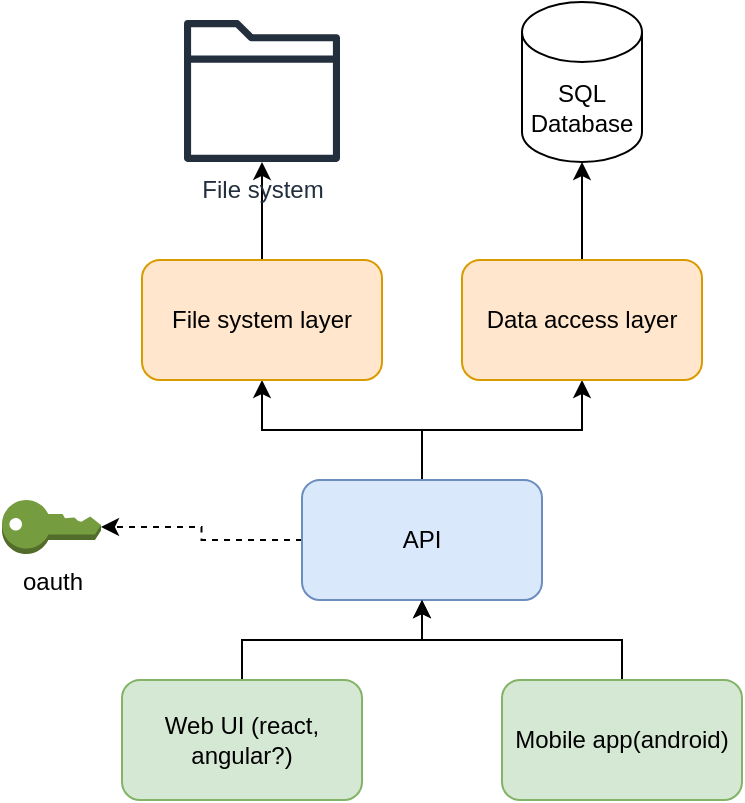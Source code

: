 <mxfile version="21.5.0" type="github">
  <diagram name="Page-1" id="FhG78EAFZ0hF4GGVFW7m">
    <mxGraphModel dx="795" dy="478" grid="1" gridSize="10" guides="1" tooltips="1" connect="1" arrows="1" fold="1" page="1" pageScale="1" pageWidth="850" pageHeight="1100" math="0" shadow="0">
      <root>
        <mxCell id="0" />
        <mxCell id="1" parent="0" />
        <mxCell id="xmg8euFB_mGIyqc1qGaj-15" style="edgeStyle=orthogonalEdgeStyle;rounded=0;orthogonalLoop=1;jettySize=auto;html=1;" edge="1" parent="1" source="xmg8euFB_mGIyqc1qGaj-2" target="xmg8euFB_mGIyqc1qGaj-12">
          <mxGeometry relative="1" as="geometry" />
        </mxCell>
        <mxCell id="xmg8euFB_mGIyqc1qGaj-16" style="edgeStyle=orthogonalEdgeStyle;rounded=0;orthogonalLoop=1;jettySize=auto;html=1;" edge="1" parent="1" source="xmg8euFB_mGIyqc1qGaj-2" target="xmg8euFB_mGIyqc1qGaj-5">
          <mxGeometry relative="1" as="geometry" />
        </mxCell>
        <mxCell id="xmg8euFB_mGIyqc1qGaj-18" style="edgeStyle=orthogonalEdgeStyle;rounded=0;orthogonalLoop=1;jettySize=auto;html=1;entryX=1;entryY=0.5;entryDx=0;entryDy=0;entryPerimeter=0;dashed=1;" edge="1" parent="1" source="xmg8euFB_mGIyqc1qGaj-2" target="xmg8euFB_mGIyqc1qGaj-17">
          <mxGeometry relative="1" as="geometry" />
        </mxCell>
        <mxCell id="xmg8euFB_mGIyqc1qGaj-2" value="API" style="rounded=1;whiteSpace=wrap;html=1;fillColor=#dae8fc;strokeColor=#6c8ebf;" vertex="1" parent="1">
          <mxGeometry x="280" y="280" width="120" height="60" as="geometry" />
        </mxCell>
        <mxCell id="xmg8euFB_mGIyqc1qGaj-11" style="edgeStyle=orthogonalEdgeStyle;rounded=0;orthogonalLoop=1;jettySize=auto;html=1;" edge="1" parent="1" source="xmg8euFB_mGIyqc1qGaj-3" target="xmg8euFB_mGIyqc1qGaj-2">
          <mxGeometry relative="1" as="geometry" />
        </mxCell>
        <mxCell id="xmg8euFB_mGIyqc1qGaj-3" value="Web UI (react, angular?)" style="rounded=1;whiteSpace=wrap;html=1;fillColor=#d5e8d4;strokeColor=#82b366;" vertex="1" parent="1">
          <mxGeometry x="190" y="380" width="120" height="60" as="geometry" />
        </mxCell>
        <mxCell id="xmg8euFB_mGIyqc1qGaj-10" style="edgeStyle=orthogonalEdgeStyle;rounded=0;orthogonalLoop=1;jettySize=auto;html=1;" edge="1" parent="1" source="xmg8euFB_mGIyqc1qGaj-4" target="xmg8euFB_mGIyqc1qGaj-2">
          <mxGeometry relative="1" as="geometry" />
        </mxCell>
        <mxCell id="xmg8euFB_mGIyqc1qGaj-4" value="Mobile app(android)" style="rounded=1;whiteSpace=wrap;html=1;fillColor=#d5e8d4;strokeColor=#82b366;" vertex="1" parent="1">
          <mxGeometry x="380" y="380" width="120" height="60" as="geometry" />
        </mxCell>
        <mxCell id="xmg8euFB_mGIyqc1qGaj-13" style="edgeStyle=orthogonalEdgeStyle;rounded=0;orthogonalLoop=1;jettySize=auto;html=1;" edge="1" parent="1" source="xmg8euFB_mGIyqc1qGaj-5" target="xmg8euFB_mGIyqc1qGaj-9">
          <mxGeometry relative="1" as="geometry" />
        </mxCell>
        <mxCell id="xmg8euFB_mGIyqc1qGaj-5" value="File system layer" style="rounded=1;whiteSpace=wrap;html=1;fillColor=#ffe6cc;strokeColor=#d79b00;" vertex="1" parent="1">
          <mxGeometry x="200" y="170" width="120" height="60" as="geometry" />
        </mxCell>
        <mxCell id="xmg8euFB_mGIyqc1qGaj-6" value="SQL Database" style="shape=cylinder3;whiteSpace=wrap;html=1;boundedLbl=1;backgroundOutline=1;size=15;" vertex="1" parent="1">
          <mxGeometry x="390" y="41" width="60" height="80" as="geometry" />
        </mxCell>
        <mxCell id="xmg8euFB_mGIyqc1qGaj-9" value="File system" style="sketch=0;outlineConnect=0;fontColor=#232F3E;gradientColor=none;fillColor=#232F3D;strokeColor=none;dashed=0;verticalLabelPosition=bottom;verticalAlign=top;align=center;html=1;fontSize=12;fontStyle=0;aspect=fixed;pointerEvents=1;shape=mxgraph.aws4.folder;" vertex="1" parent="1">
          <mxGeometry x="221" y="50" width="78" height="71" as="geometry" />
        </mxCell>
        <mxCell id="xmg8euFB_mGIyqc1qGaj-14" style="edgeStyle=orthogonalEdgeStyle;rounded=0;orthogonalLoop=1;jettySize=auto;html=1;" edge="1" parent="1" source="xmg8euFB_mGIyqc1qGaj-12" target="xmg8euFB_mGIyqc1qGaj-6">
          <mxGeometry relative="1" as="geometry" />
        </mxCell>
        <mxCell id="xmg8euFB_mGIyqc1qGaj-12" value="Data access layer" style="rounded=1;whiteSpace=wrap;html=1;fillColor=#ffe6cc;strokeColor=#d79b00;" vertex="1" parent="1">
          <mxGeometry x="360" y="170" width="120" height="60" as="geometry" />
        </mxCell>
        <mxCell id="xmg8euFB_mGIyqc1qGaj-17" value="oauth" style="outlineConnect=0;dashed=0;verticalLabelPosition=bottom;verticalAlign=top;align=center;html=1;shape=mxgraph.aws3.add_on;fillColor=#759C3E;gradientColor=none;" vertex="1" parent="1">
          <mxGeometry x="130" y="290" width="49.5" height="27" as="geometry" />
        </mxCell>
      </root>
    </mxGraphModel>
  </diagram>
</mxfile>
